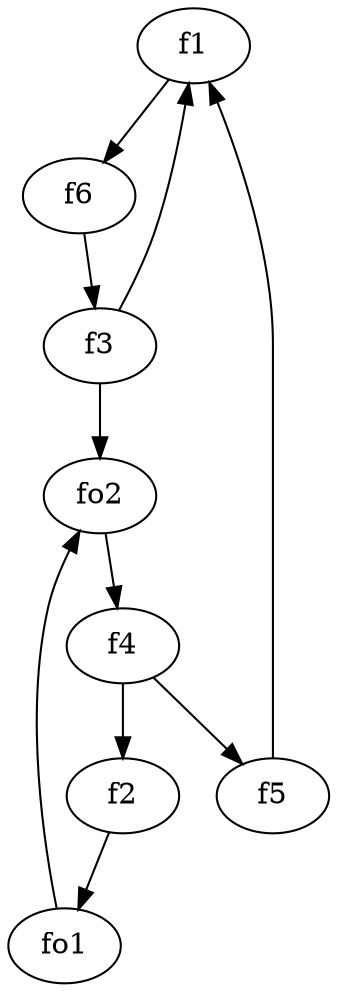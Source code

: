 strict digraph  {
f1;
f2;
f3;
f4;
f5;
f6;
fo1;
fo2;
f1 -> f6  [weight=2];
f2 -> fo1  [weight=2];
f3 -> fo2  [weight=2];
f3 -> f1  [weight=2];
f4 -> f2  [weight=2];
f4 -> f5  [weight=2];
f5 -> f1  [weight=2];
f6 -> f3  [weight=2];
fo1 -> fo2  [weight=2];
fo2 -> f4  [weight=2];
}
